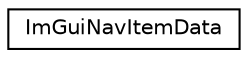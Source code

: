 digraph "Graphical Class Hierarchy"
{
 // LATEX_PDF_SIZE
  edge [fontname="Helvetica",fontsize="10",labelfontname="Helvetica",labelfontsize="10"];
  node [fontname="Helvetica",fontsize="10",shape=record];
  rankdir="LR";
  Node0 [label="ImGuiNavItemData",height=0.2,width=0.4,color="black", fillcolor="white", style="filled",URL="$struct_im_gui_nav_item_data.html",tooltip=" "];
}

